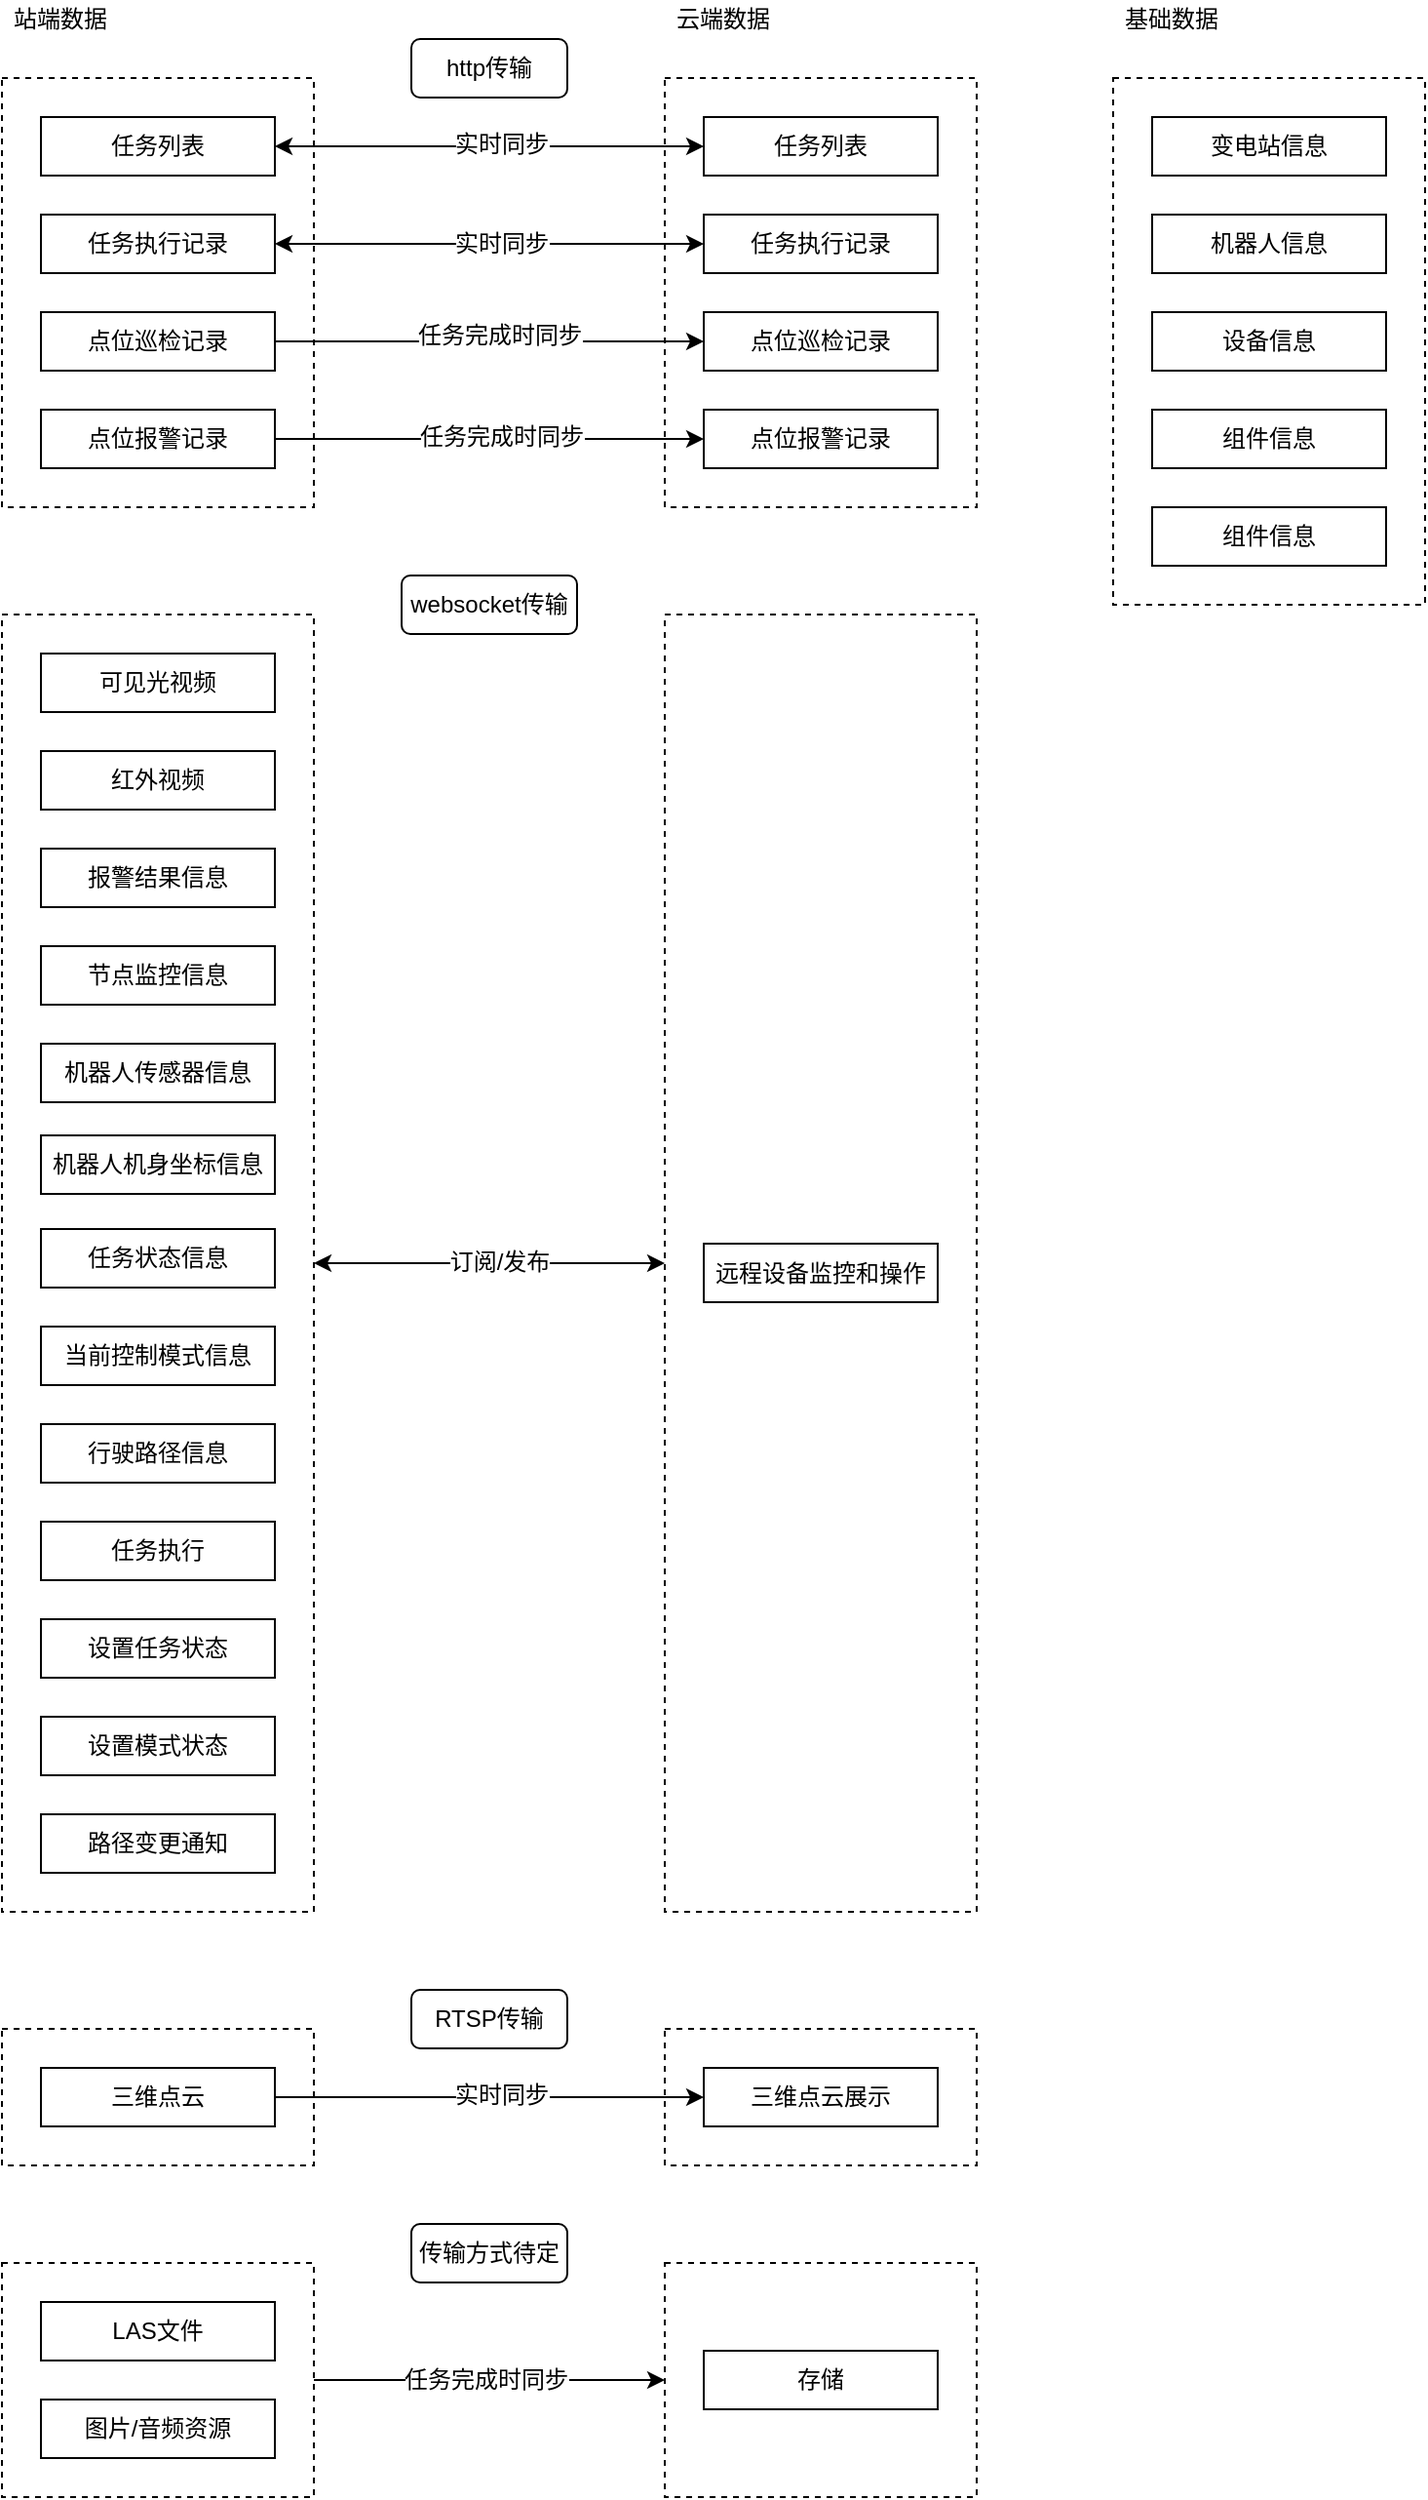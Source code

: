 <mxfile version="12.9.6" type="github">
  <diagram id="4JPpJ8qi5SmOSgGCAmj0" name="第 1 页">
    <mxGraphModel dx="932" dy="508" grid="1" gridSize="10" guides="1" tooltips="1" connect="1" arrows="1" fold="1" page="1" pageScale="1" pageWidth="700" pageHeight="1000" math="0" shadow="0">
      <root>
        <mxCell id="0" />
        <mxCell id="1" parent="0" />
        <mxCell id="SPk5yHn91E2jtg0qpK2x-33" value="" style="rounded=0;whiteSpace=wrap;html=1;dashed=1;" vertex="1" parent="1">
          <mxGeometry x="670" y="120" width="160" height="270" as="geometry" />
        </mxCell>
        <mxCell id="SPk5yHn91E2jtg0qpK2x-1" value="" style="rounded=0;whiteSpace=wrap;html=1;dashed=1;" vertex="1" parent="1">
          <mxGeometry x="100" y="120" width="160" height="220" as="geometry" />
        </mxCell>
        <mxCell id="SPk5yHn91E2jtg0qpK2x-2" value="站端数据" style="text;html=1;strokeColor=none;fillColor=none;align=center;verticalAlign=middle;whiteSpace=wrap;rounded=0;" vertex="1" parent="1">
          <mxGeometry x="100" y="80" width="60" height="20" as="geometry" />
        </mxCell>
        <mxCell id="SPk5yHn91E2jtg0qpK2x-3" value="" style="rounded=0;whiteSpace=wrap;html=1;dashed=1;" vertex="1" parent="1">
          <mxGeometry x="440" y="120" width="160" height="220" as="geometry" />
        </mxCell>
        <mxCell id="SPk5yHn91E2jtg0qpK2x-4" value="云端数据" style="text;html=1;strokeColor=none;fillColor=none;align=center;verticalAlign=middle;whiteSpace=wrap;rounded=0;" vertex="1" parent="1">
          <mxGeometry x="440" y="80" width="60" height="20" as="geometry" />
        </mxCell>
        <mxCell id="SPk5yHn91E2jtg0qpK2x-7" style="edgeStyle=orthogonalEdgeStyle;rounded=0;orthogonalLoop=1;jettySize=auto;html=1;exitX=1;exitY=0.5;exitDx=0;exitDy=0;entryX=0;entryY=0.5;entryDx=0;entryDy=0;startArrow=classic;startFill=1;" edge="1" parent="1" source="SPk5yHn91E2jtg0qpK2x-5" target="SPk5yHn91E2jtg0qpK2x-6">
          <mxGeometry relative="1" as="geometry" />
        </mxCell>
        <mxCell id="SPk5yHn91E2jtg0qpK2x-8" value="实时同步" style="text;html=1;align=center;verticalAlign=middle;resizable=0;points=[];labelBackgroundColor=#ffffff;" vertex="1" connectable="0" parent="SPk5yHn91E2jtg0qpK2x-7">
          <mxGeometry x="0.054" y="1" relative="1" as="geometry">
            <mxPoint as="offset" />
          </mxGeometry>
        </mxCell>
        <mxCell id="SPk5yHn91E2jtg0qpK2x-5" value="任务列表" style="rounded=0;whiteSpace=wrap;html=1;" vertex="1" parent="1">
          <mxGeometry x="120" y="140" width="120" height="30" as="geometry" />
        </mxCell>
        <mxCell id="SPk5yHn91E2jtg0qpK2x-6" value="任务列表" style="rounded=0;whiteSpace=wrap;html=1;" vertex="1" parent="1">
          <mxGeometry x="460" y="140" width="120" height="30" as="geometry" />
        </mxCell>
        <mxCell id="SPk5yHn91E2jtg0qpK2x-11" style="edgeStyle=orthogonalEdgeStyle;rounded=0;orthogonalLoop=1;jettySize=auto;html=1;exitX=1;exitY=0.5;exitDx=0;exitDy=0;entryX=0;entryY=0.5;entryDx=0;entryDy=0;startArrow=classic;startFill=1;" edge="1" parent="1" source="SPk5yHn91E2jtg0qpK2x-9" target="SPk5yHn91E2jtg0qpK2x-10">
          <mxGeometry relative="1" as="geometry" />
        </mxCell>
        <mxCell id="SPk5yHn91E2jtg0qpK2x-12" value="实时同步" style="text;html=1;align=center;verticalAlign=middle;resizable=0;points=[];labelBackgroundColor=#ffffff;" vertex="1" connectable="0" parent="SPk5yHn91E2jtg0qpK2x-11">
          <mxGeometry x="0.027" relative="1" as="geometry">
            <mxPoint x="3" as="offset" />
          </mxGeometry>
        </mxCell>
        <mxCell id="SPk5yHn91E2jtg0qpK2x-9" value="任务执行记录" style="rounded=0;whiteSpace=wrap;html=1;" vertex="1" parent="1">
          <mxGeometry x="120" y="190" width="120" height="30" as="geometry" />
        </mxCell>
        <mxCell id="SPk5yHn91E2jtg0qpK2x-10" value="任务执行记录" style="rounded=0;whiteSpace=wrap;html=1;" vertex="1" parent="1">
          <mxGeometry x="460" y="190" width="120" height="30" as="geometry" />
        </mxCell>
        <mxCell id="SPk5yHn91E2jtg0qpK2x-14" value="变电站信息" style="rounded=0;whiteSpace=wrap;html=1;" vertex="1" parent="1">
          <mxGeometry x="690" y="140" width="120" height="30" as="geometry" />
        </mxCell>
        <mxCell id="SPk5yHn91E2jtg0qpK2x-17" value="机器人信息" style="rounded=0;whiteSpace=wrap;html=1;" vertex="1" parent="1">
          <mxGeometry x="690" y="190" width="120" height="30" as="geometry" />
        </mxCell>
        <mxCell id="SPk5yHn91E2jtg0qpK2x-21" style="edgeStyle=orthogonalEdgeStyle;rounded=0;orthogonalLoop=1;jettySize=auto;html=1;exitX=1;exitY=0.5;exitDx=0;exitDy=0;entryX=0;entryY=0.5;entryDx=0;entryDy=0;startArrow=none;startFill=0;" edge="1" parent="1" source="SPk5yHn91E2jtg0qpK2x-19" target="SPk5yHn91E2jtg0qpK2x-20">
          <mxGeometry relative="1" as="geometry" />
        </mxCell>
        <mxCell id="SPk5yHn91E2jtg0qpK2x-23" value="任务完成时同步" style="text;html=1;align=center;verticalAlign=middle;resizable=0;points=[];labelBackgroundColor=#ffffff;" vertex="1" connectable="0" parent="SPk5yHn91E2jtg0qpK2x-21">
          <mxGeometry x="0.027" y="3" relative="1" as="geometry">
            <mxPoint x="2" as="offset" />
          </mxGeometry>
        </mxCell>
        <mxCell id="SPk5yHn91E2jtg0qpK2x-19" value="点位巡检记录" style="rounded=0;whiteSpace=wrap;html=1;" vertex="1" parent="1">
          <mxGeometry x="120" y="240" width="120" height="30" as="geometry" />
        </mxCell>
        <mxCell id="SPk5yHn91E2jtg0qpK2x-20" value="点位巡检记录" style="rounded=0;whiteSpace=wrap;html=1;" vertex="1" parent="1">
          <mxGeometry x="460" y="240" width="120" height="30" as="geometry" />
        </mxCell>
        <mxCell id="SPk5yHn91E2jtg0qpK2x-26" style="edgeStyle=orthogonalEdgeStyle;rounded=0;orthogonalLoop=1;jettySize=auto;html=1;exitX=1;exitY=0.5;exitDx=0;exitDy=0;entryX=0;entryY=0.5;entryDx=0;entryDy=0;startArrow=none;startFill=0;" edge="1" parent="1" source="SPk5yHn91E2jtg0qpK2x-24" target="SPk5yHn91E2jtg0qpK2x-25">
          <mxGeometry relative="1" as="geometry" />
        </mxCell>
        <mxCell id="SPk5yHn91E2jtg0qpK2x-27" value="任务完成时同步" style="text;html=1;align=center;verticalAlign=middle;resizable=0;points=[];labelBackgroundColor=#ffffff;" vertex="1" connectable="0" parent="SPk5yHn91E2jtg0qpK2x-26">
          <mxGeometry x="0.054" y="1" relative="1" as="geometry">
            <mxPoint as="offset" />
          </mxGeometry>
        </mxCell>
        <mxCell id="SPk5yHn91E2jtg0qpK2x-24" value="点位报警记录" style="rounded=0;whiteSpace=wrap;html=1;" vertex="1" parent="1">
          <mxGeometry x="120" y="290" width="120" height="30" as="geometry" />
        </mxCell>
        <mxCell id="SPk5yHn91E2jtg0qpK2x-25" value="点位报警记录" style="rounded=0;whiteSpace=wrap;html=1;" vertex="1" parent="1">
          <mxGeometry x="460" y="290" width="120" height="30" as="geometry" />
        </mxCell>
        <mxCell id="SPk5yHn91E2jtg0qpK2x-28" value="设备信息" style="rounded=0;whiteSpace=wrap;html=1;" vertex="1" parent="1">
          <mxGeometry x="690" y="240" width="120" height="30" as="geometry" />
        </mxCell>
        <mxCell id="SPk5yHn91E2jtg0qpK2x-29" value="组件信息" style="rounded=0;whiteSpace=wrap;html=1;" vertex="1" parent="1">
          <mxGeometry x="690" y="290" width="120" height="30" as="geometry" />
        </mxCell>
        <mxCell id="SPk5yHn91E2jtg0qpK2x-34" value="基础数据" style="text;html=1;strokeColor=none;fillColor=none;align=center;verticalAlign=middle;whiteSpace=wrap;rounded=0;dashed=1;" vertex="1" parent="1">
          <mxGeometry x="670" y="80" width="60" height="20" as="geometry" />
        </mxCell>
        <mxCell id="SPk5yHn91E2jtg0qpK2x-36" value="http传输" style="rounded=1;whiteSpace=wrap;html=1;" vertex="1" parent="1">
          <mxGeometry x="310" y="100" width="80" height="30" as="geometry" />
        </mxCell>
        <mxCell id="SPk5yHn91E2jtg0qpK2x-56" style="edgeStyle=orthogonalEdgeStyle;rounded=0;orthogonalLoop=1;jettySize=auto;html=1;exitX=1;exitY=0.5;exitDx=0;exitDy=0;startArrow=classic;startFill=1;" edge="1" parent="1" source="SPk5yHn91E2jtg0qpK2x-37" target="SPk5yHn91E2jtg0qpK2x-38">
          <mxGeometry relative="1" as="geometry" />
        </mxCell>
        <mxCell id="SPk5yHn91E2jtg0qpK2x-57" value="订阅/发布" style="text;html=1;align=center;verticalAlign=middle;resizable=0;points=[];labelBackgroundColor=#ffffff;" vertex="1" connectable="0" parent="SPk5yHn91E2jtg0qpK2x-56">
          <mxGeometry x="0.056" y="1" relative="1" as="geometry">
            <mxPoint as="offset" />
          </mxGeometry>
        </mxCell>
        <mxCell id="SPk5yHn91E2jtg0qpK2x-37" value="" style="rounded=0;whiteSpace=wrap;html=1;dashed=1;" vertex="1" parent="1">
          <mxGeometry x="100" y="395" width="160" height="665" as="geometry" />
        </mxCell>
        <mxCell id="SPk5yHn91E2jtg0qpK2x-38" value="" style="rounded=0;whiteSpace=wrap;html=1;dashed=1;" vertex="1" parent="1">
          <mxGeometry x="440" y="395" width="160" height="665" as="geometry" />
        </mxCell>
        <mxCell id="SPk5yHn91E2jtg0qpK2x-41" value="可见光视频" style="rounded=0;whiteSpace=wrap;html=1;" vertex="1" parent="1">
          <mxGeometry x="120" y="415" width="120" height="30" as="geometry" />
        </mxCell>
        <mxCell id="SPk5yHn91E2jtg0qpK2x-42" value="远程设备监控和操作" style="rounded=0;whiteSpace=wrap;html=1;" vertex="1" parent="1">
          <mxGeometry x="460" y="717.5" width="120" height="30" as="geometry" />
        </mxCell>
        <mxCell id="SPk5yHn91E2jtg0qpK2x-45" value="红外视频" style="rounded=0;whiteSpace=wrap;html=1;" vertex="1" parent="1">
          <mxGeometry x="120" y="465" width="120" height="30" as="geometry" />
        </mxCell>
        <mxCell id="SPk5yHn91E2jtg0qpK2x-49" value="报警结果信息" style="rounded=0;whiteSpace=wrap;html=1;" vertex="1" parent="1">
          <mxGeometry x="120" y="515" width="120" height="30" as="geometry" />
        </mxCell>
        <mxCell id="SPk5yHn91E2jtg0qpK2x-53" value="节点监控信息" style="rounded=0;whiteSpace=wrap;html=1;" vertex="1" parent="1">
          <mxGeometry x="120" y="565" width="120" height="30" as="geometry" />
        </mxCell>
        <mxCell id="SPk5yHn91E2jtg0qpK2x-55" value="websocket传输" style="rounded=1;whiteSpace=wrap;html=1;" vertex="1" parent="1">
          <mxGeometry x="305" y="375" width="90" height="30" as="geometry" />
        </mxCell>
        <mxCell id="SPk5yHn91E2jtg0qpK2x-58" value="机器人传感器信息" style="rounded=0;whiteSpace=wrap;html=1;" vertex="1" parent="1">
          <mxGeometry x="120" y="615" width="120" height="30" as="geometry" />
        </mxCell>
        <mxCell id="SPk5yHn91E2jtg0qpK2x-59" value="机器人机身坐标信息" style="rounded=0;whiteSpace=wrap;html=1;" vertex="1" parent="1">
          <mxGeometry x="120" y="662" width="120" height="30" as="geometry" />
        </mxCell>
        <mxCell id="SPk5yHn91E2jtg0qpK2x-60" value="任务状态信息" style="rounded=0;whiteSpace=wrap;html=1;" vertex="1" parent="1">
          <mxGeometry x="120" y="710" width="120" height="30" as="geometry" />
        </mxCell>
        <mxCell id="SPk5yHn91E2jtg0qpK2x-61" value="当前控制模式信息" style="rounded=0;whiteSpace=wrap;html=1;" vertex="1" parent="1">
          <mxGeometry x="120" y="760" width="120" height="30" as="geometry" />
        </mxCell>
        <mxCell id="SPk5yHn91E2jtg0qpK2x-62" value="行驶路径信息" style="rounded=0;whiteSpace=wrap;html=1;" vertex="1" parent="1">
          <mxGeometry x="120" y="810" width="120" height="30" as="geometry" />
        </mxCell>
        <mxCell id="SPk5yHn91E2jtg0qpK2x-63" value="任务执行" style="rounded=0;whiteSpace=wrap;html=1;" vertex="1" parent="1">
          <mxGeometry x="120" y="860" width="120" height="30" as="geometry" />
        </mxCell>
        <mxCell id="SPk5yHn91E2jtg0qpK2x-64" value="设置任务状态" style="rounded=0;whiteSpace=wrap;html=1;" vertex="1" parent="1">
          <mxGeometry x="120" y="910" width="120" height="30" as="geometry" />
        </mxCell>
        <mxCell id="SPk5yHn91E2jtg0qpK2x-65" value="设置模式状态" style="rounded=0;whiteSpace=wrap;html=1;" vertex="1" parent="1">
          <mxGeometry x="120" y="960" width="120" height="30" as="geometry" />
        </mxCell>
        <mxCell id="SPk5yHn91E2jtg0qpK2x-66" value="路径变更通知" style="rounded=0;whiteSpace=wrap;html=1;" vertex="1" parent="1">
          <mxGeometry x="120" y="1010" width="120" height="30" as="geometry" />
        </mxCell>
        <mxCell id="SPk5yHn91E2jtg0qpK2x-67" value="" style="rounded=0;whiteSpace=wrap;html=1;dashed=1;" vertex="1" parent="1">
          <mxGeometry x="100" y="1120" width="160" height="70" as="geometry" />
        </mxCell>
        <mxCell id="SPk5yHn91E2jtg0qpK2x-68" value="" style="rounded=0;whiteSpace=wrap;html=1;dashed=1;" vertex="1" parent="1">
          <mxGeometry x="440" y="1120" width="160" height="70" as="geometry" />
        </mxCell>
        <mxCell id="SPk5yHn91E2jtg0qpK2x-69" style="edgeStyle=orthogonalEdgeStyle;rounded=0;orthogonalLoop=1;jettySize=auto;html=1;exitX=1;exitY=0.5;exitDx=0;exitDy=0;entryX=0;entryY=0.5;entryDx=0;entryDy=0;startArrow=none;startFill=0;" edge="1" parent="1" source="SPk5yHn91E2jtg0qpK2x-71" target="SPk5yHn91E2jtg0qpK2x-72">
          <mxGeometry relative="1" as="geometry" />
        </mxCell>
        <mxCell id="SPk5yHn91E2jtg0qpK2x-70" value="实时同步" style="text;html=1;align=center;verticalAlign=middle;resizable=0;points=[];labelBackgroundColor=#ffffff;" vertex="1" connectable="0" parent="SPk5yHn91E2jtg0qpK2x-69">
          <mxGeometry x="0.054" y="1" relative="1" as="geometry">
            <mxPoint as="offset" />
          </mxGeometry>
        </mxCell>
        <mxCell id="SPk5yHn91E2jtg0qpK2x-71" value="三维点云" style="rounded=0;whiteSpace=wrap;html=1;" vertex="1" parent="1">
          <mxGeometry x="120" y="1140" width="120" height="30" as="geometry" />
        </mxCell>
        <mxCell id="SPk5yHn91E2jtg0qpK2x-72" value="三维点云展示" style="rounded=0;whiteSpace=wrap;html=1;" vertex="1" parent="1">
          <mxGeometry x="460" y="1140" width="120" height="30" as="geometry" />
        </mxCell>
        <mxCell id="SPk5yHn91E2jtg0qpK2x-85" value="RTSP传输" style="rounded=1;whiteSpace=wrap;html=1;" vertex="1" parent="1">
          <mxGeometry x="310" y="1100" width="80" height="30" as="geometry" />
        </mxCell>
        <mxCell id="SPk5yHn91E2jtg0qpK2x-94" style="edgeStyle=orthogonalEdgeStyle;rounded=0;orthogonalLoop=1;jettySize=auto;html=1;exitX=1;exitY=0.5;exitDx=0;exitDy=0;entryX=0;entryY=0.5;entryDx=0;entryDy=0;startArrow=none;startFill=0;" edge="1" parent="1" source="SPk5yHn91E2jtg0qpK2x-86" target="SPk5yHn91E2jtg0qpK2x-87">
          <mxGeometry relative="1" as="geometry" />
        </mxCell>
        <mxCell id="SPk5yHn91E2jtg0qpK2x-95" value="任务完成时同步" style="text;html=1;align=center;verticalAlign=middle;resizable=0;points=[];labelBackgroundColor=#ffffff;" vertex="1" connectable="0" parent="SPk5yHn91E2jtg0qpK2x-94">
          <mxGeometry x="-0.022" relative="1" as="geometry">
            <mxPoint as="offset" />
          </mxGeometry>
        </mxCell>
        <mxCell id="SPk5yHn91E2jtg0qpK2x-86" value="" style="rounded=0;whiteSpace=wrap;html=1;dashed=1;" vertex="1" parent="1">
          <mxGeometry x="100" y="1240" width="160" height="120" as="geometry" />
        </mxCell>
        <mxCell id="SPk5yHn91E2jtg0qpK2x-87" value="" style="rounded=0;whiteSpace=wrap;html=1;dashed=1;" vertex="1" parent="1">
          <mxGeometry x="440" y="1240" width="160" height="120" as="geometry" />
        </mxCell>
        <mxCell id="SPk5yHn91E2jtg0qpK2x-90" value="LAS文件" style="rounded=0;whiteSpace=wrap;html=1;" vertex="1" parent="1">
          <mxGeometry x="120" y="1260" width="120" height="30" as="geometry" />
        </mxCell>
        <mxCell id="SPk5yHn91E2jtg0qpK2x-91" value="存储" style="rounded=0;whiteSpace=wrap;html=1;" vertex="1" parent="1">
          <mxGeometry x="460" y="1285" width="120" height="30" as="geometry" />
        </mxCell>
        <mxCell id="SPk5yHn91E2jtg0qpK2x-92" value="传输方式待定" style="rounded=1;whiteSpace=wrap;html=1;" vertex="1" parent="1">
          <mxGeometry x="310" y="1220" width="80" height="30" as="geometry" />
        </mxCell>
        <mxCell id="SPk5yHn91E2jtg0qpK2x-93" value="图片/音频资源" style="rounded=0;whiteSpace=wrap;html=1;" vertex="1" parent="1">
          <mxGeometry x="120" y="1310" width="120" height="30" as="geometry" />
        </mxCell>
        <mxCell id="SPk5yHn91E2jtg0qpK2x-96" value="组件信息" style="rounded=0;whiteSpace=wrap;html=1;" vertex="1" parent="1">
          <mxGeometry x="690" y="340" width="120" height="30" as="geometry" />
        </mxCell>
      </root>
    </mxGraphModel>
  </diagram>
</mxfile>
